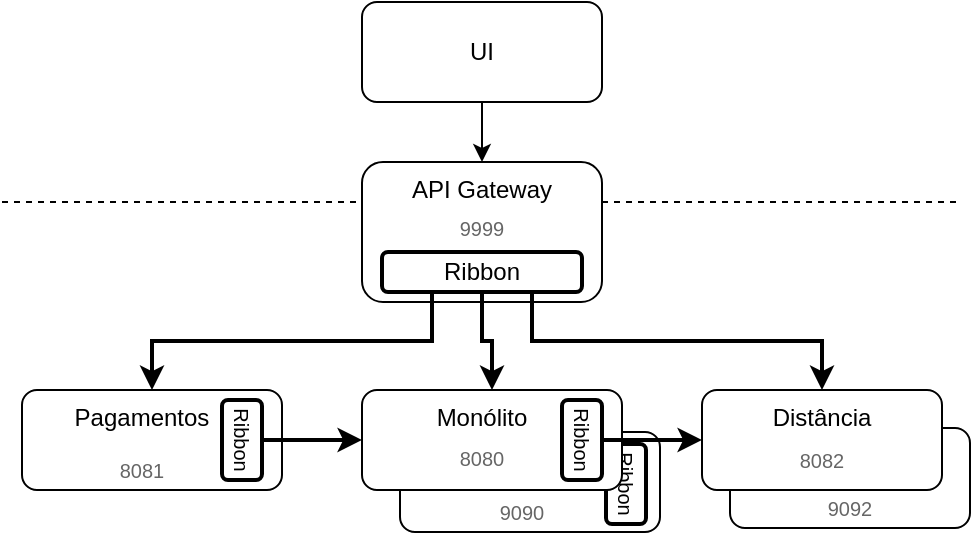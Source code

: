 <mxfile version="12.5.1" type="device"><diagram id="5K764wjxcECSokOcxsUo" name="Page-1"><mxGraphModel dx="868" dy="1666" grid="1" gridSize="10" guides="1" tooltips="1" connect="1" arrows="1" fold="1" page="1" pageScale="1" pageWidth="827" pageHeight="1169" math="0" shadow="0"><root><mxCell id="0"/><mxCell id="1" parent="0"/><mxCell id="ouHZ81cJ5sNNAB9O1Dro-61" value="Distância" style="rounded=1;whiteSpace=wrap;html=1;spacingRight=0;" parent="1" vertex="1"><mxGeometry x="444" y="123" width="120" height="50" as="geometry"/></mxCell><mxCell id="ouHZ81cJ5sNNAB9O1Dro-18" value="" style="endArrow=none;dashed=1;html=1;" parent="1" edge="1"><mxGeometry width="50" height="50" relative="1" as="geometry"><mxPoint x="80" y="10" as="sourcePoint"/><mxPoint x="560" y="10" as="targetPoint"/></mxGeometry></mxCell><mxCell id="ouHZ81cJ5sNNAB9O1Dro-4" value="API Gateway" style="rounded=1;whiteSpace=wrap;html=1;spacingBottom=16;verticalAlign=top;" parent="1" vertex="1"><mxGeometry x="260" y="-10" width="120" height="70" as="geometry"/></mxCell><mxCell id="ouHZ81cJ5sNNAB9O1Dro-17" style="edgeStyle=orthogonalEdgeStyle;rounded=0;orthogonalLoop=1;jettySize=auto;html=1;exitX=0.5;exitY=1;exitDx=0;exitDy=0;entryX=0.5;entryY=0;entryDx=0;entryDy=0;" parent="1" source="ouHZ81cJ5sNNAB9O1Dro-16" target="ouHZ81cJ5sNNAB9O1Dro-4" edge="1"><mxGeometry relative="1" as="geometry"/></mxCell><mxCell id="ouHZ81cJ5sNNAB9O1Dro-16" value="UI" style="rounded=1;whiteSpace=wrap;html=1;" parent="1" vertex="1"><mxGeometry x="260" y="-90" width="120" height="50" as="geometry"/></mxCell><mxCell id="ouHZ81cJ5sNNAB9O1Dro-27" value="" style="group;verticalAlign=top;" parent="1" vertex="1" connectable="0"><mxGeometry x="90" y="104" width="130" height="50" as="geometry"/></mxCell><mxCell id="ouHZ81cJ5sNNAB9O1Dro-50" value="" style="group" parent="ouHZ81cJ5sNNAB9O1Dro-27" vertex="1" connectable="0"><mxGeometry width="130" height="50" as="geometry"/></mxCell><mxCell id="ouHZ81cJ5sNNAB9O1Dro-1" value="Pagamentos" style="rounded=1;whiteSpace=wrap;html=1;spacingRight=10;verticalAlign=top;" parent="ouHZ81cJ5sNNAB9O1Dro-50" vertex="1"><mxGeometry width="130" height="50" as="geometry"/></mxCell><mxCell id="ouHZ81cJ5sNNAB9O1Dro-26" value="Ribbon" style="rounded=1;whiteSpace=wrap;html=1;strokeWidth=2;rotation=90;fontSize=10;" parent="ouHZ81cJ5sNNAB9O1Dro-50" vertex="1"><mxGeometry x="90" y="15" width="40" height="20" as="geometry"/></mxCell><mxCell id="a384nSrc2xag7jrSIYCh-19" value="8081" style="text;html=1;strokeColor=none;fillColor=none;align=center;verticalAlign=middle;whiteSpace=wrap;rounded=0;fontSize=10;fontColor=#666666;" parent="ouHZ81cJ5sNNAB9O1Dro-50" vertex="1"><mxGeometry x="40" y="30" width="40" height="20" as="geometry"/></mxCell><mxCell id="ouHZ81cJ5sNNAB9O1Dro-28" value="" style="group;verticalAlign=top;" parent="1" vertex="1" connectable="0"><mxGeometry x="260" y="104" width="150" height="76" as="geometry"/></mxCell><mxCell id="a384nSrc2xag7jrSIYCh-13" value="Monólito" style="rounded=1;whiteSpace=wrap;html=1;spacingRight=10;verticalAlign=top;" parent="ouHZ81cJ5sNNAB9O1Dro-28" vertex="1"><mxGeometry x="19" y="21" width="130" height="50" as="geometry"/></mxCell><mxCell id="a384nSrc2xag7jrSIYCh-15" value="9090" style="text;html=1;strokeColor=none;fillColor=none;align=center;verticalAlign=middle;whiteSpace=wrap;rounded=0;fontSize=10;fontColor=#666666;" parent="ouHZ81cJ5sNNAB9O1Dro-28" vertex="1"><mxGeometry x="60" y="51" width="40" height="20" as="geometry"/></mxCell><mxCell id="a384nSrc2xag7jrSIYCh-14" value="Ribbon" style="rounded=1;whiteSpace=wrap;html=1;strokeWidth=2;rotation=90;fontSize=10;" parent="ouHZ81cJ5sNNAB9O1Dro-28" vertex="1"><mxGeometry x="112" y="37" width="40" height="20" as="geometry"/></mxCell><mxCell id="ouHZ81cJ5sNNAB9O1Dro-29" value="Monólito" style="rounded=1;whiteSpace=wrap;html=1;spacingRight=10;verticalAlign=top;" parent="ouHZ81cJ5sNNAB9O1Dro-28" vertex="1"><mxGeometry width="130" height="50" as="geometry"/></mxCell><mxCell id="ouHZ81cJ5sNNAB9O1Dro-30" value="Ribbon" style="rounded=1;whiteSpace=wrap;html=1;strokeWidth=2;rotation=90;fontSize=10;" parent="ouHZ81cJ5sNNAB9O1Dro-28" vertex="1"><mxGeometry x="90" y="15" width="40" height="20" as="geometry"/></mxCell><mxCell id="a384nSrc2xag7jrSIYCh-12" value="8080" style="text;html=1;strokeColor=none;fillColor=none;align=center;verticalAlign=middle;whiteSpace=wrap;rounded=0;fontSize=10;fontColor=#666666;" parent="ouHZ81cJ5sNNAB9O1Dro-28" vertex="1"><mxGeometry x="40" y="24" width="40" height="20" as="geometry"/></mxCell><mxCell id="ouHZ81cJ5sNNAB9O1Dro-32" value="Distância" style="rounded=1;whiteSpace=wrap;html=1;spacingRight=0;verticalAlign=top;" parent="1" vertex="1"><mxGeometry x="430" y="104" width="120" height="50" as="geometry"/></mxCell><mxCell id="ouHZ81cJ5sNNAB9O1Dro-42" style="edgeStyle=orthogonalEdgeStyle;rounded=0;orthogonalLoop=1;jettySize=auto;html=1;exitX=0.5;exitY=1;exitDx=0;exitDy=0;entryX=0.5;entryY=0;entryDx=0;entryDy=0;endArrow=classic;endFill=1;strokeWidth=2;" parent="1" source="ouHZ81cJ5sNNAB9O1Dro-34" target="ouHZ81cJ5sNNAB9O1Dro-29" edge="1"><mxGeometry relative="1" as="geometry"/></mxCell><mxCell id="ouHZ81cJ5sNNAB9O1Dro-43" style="edgeStyle=orthogonalEdgeStyle;rounded=0;orthogonalLoop=1;jettySize=auto;html=1;exitX=0.25;exitY=1;exitDx=0;exitDy=0;entryX=0.5;entryY=0;entryDx=0;entryDy=0;endArrow=classic;endFill=1;strokeWidth=2;" parent="1" source="ouHZ81cJ5sNNAB9O1Dro-34" target="ouHZ81cJ5sNNAB9O1Dro-1" edge="1"><mxGeometry relative="1" as="geometry"/></mxCell><mxCell id="ouHZ81cJ5sNNAB9O1Dro-44" value="" style="edgeStyle=orthogonalEdgeStyle;rounded=0;orthogonalLoop=1;jettySize=auto;html=1;exitX=0.75;exitY=1;exitDx=0;exitDy=0;endArrow=classic;endFill=1;spacingBottom=14;strokeWidth=2;" parent="1" source="ouHZ81cJ5sNNAB9O1Dro-34" target="ouHZ81cJ5sNNAB9O1Dro-32" edge="1"><mxGeometry relative="1" as="geometry"/></mxCell><mxCell id="ouHZ81cJ5sNNAB9O1Dro-34" value="Ribbon" style="rounded=1;whiteSpace=wrap;html=1;strokeWidth=2;rotation=0;spacing=0;" parent="1" vertex="1"><mxGeometry x="270" y="35" width="100" height="20" as="geometry"/></mxCell><mxCell id="ouHZ81cJ5sNNAB9O1Dro-45" style="edgeStyle=orthogonalEdgeStyle;rounded=0;orthogonalLoop=1;jettySize=auto;html=1;exitX=0.5;exitY=0;exitDx=0;exitDy=0;entryX=0;entryY=0.5;entryDx=0;entryDy=0;endArrow=classic;endFill=1;strokeWidth=2;" parent="1" source="ouHZ81cJ5sNNAB9O1Dro-30" target="ouHZ81cJ5sNNAB9O1Dro-32" edge="1"><mxGeometry relative="1" as="geometry"/></mxCell><mxCell id="ouHZ81cJ5sNNAB9O1Dro-46" style="edgeStyle=orthogonalEdgeStyle;rounded=0;orthogonalLoop=1;jettySize=auto;html=1;exitX=0.5;exitY=0;exitDx=0;exitDy=0;entryX=0;entryY=0.5;entryDx=0;entryDy=0;endArrow=classic;endFill=1;strokeWidth=2;" parent="1" source="ouHZ81cJ5sNNAB9O1Dro-26" target="ouHZ81cJ5sNNAB9O1Dro-29" edge="1"><mxGeometry relative="1" as="geometry"/></mxCell><mxCell id="a384nSrc2xag7jrSIYCh-6" value="9999" style="text;html=1;strokeColor=none;fillColor=none;align=center;verticalAlign=middle;whiteSpace=wrap;rounded=0;fontSize=10;fontColor=#666666;" parent="1" vertex="1"><mxGeometry x="300" y="13" width="40" height="20" as="geometry"/></mxCell><mxCell id="a384nSrc2xag7jrSIYCh-10" value="8082" style="text;html=1;strokeColor=none;fillColor=none;align=center;verticalAlign=middle;whiteSpace=wrap;rounded=0;fontSize=10;fontColor=#666666;" parent="1" vertex="1"><mxGeometry x="470" y="129" width="40" height="20" as="geometry"/></mxCell><mxCell id="a384nSrc2xag7jrSIYCh-11" value="9092" style="text;html=1;strokeColor=none;fillColor=none;align=center;verticalAlign=middle;whiteSpace=wrap;rounded=0;fontSize=10;fontColor=#666666;" parent="1" vertex="1"><mxGeometry x="484" y="153" width="40" height="20" as="geometry"/></mxCell></root></mxGraphModel></diagram></mxfile>